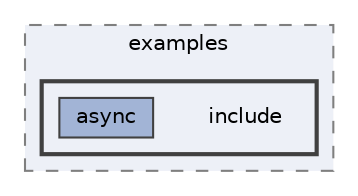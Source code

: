 digraph "include"
{
 // LATEX_PDF_SIZE
  bgcolor="transparent";
  edge [fontname=Helvetica,fontsize=10,labelfontname=Helvetica,labelfontsize=10];
  node [fontname=Helvetica,fontsize=10,shape=box,height=0.2,width=0.4];
  compound=true
  subgraph clusterdir_00567eee8dda9519c00268c45a031ae4 {
    graph [ bgcolor="#edf0f7", pencolor="grey50", label="examples", fontname=Helvetica,fontsize=10 style="filled,dashed", URL="dir_00567eee8dda9519c00268c45a031ae4.html",tooltip=""]
  subgraph clusterdir_2ca6aeb6373a2c69ec6dc370e52a0cae {
    graph [ bgcolor="#edf0f7", pencolor="grey25", label="", fontname=Helvetica,fontsize=10 style="filled,bold", URL="dir_2ca6aeb6373a2c69ec6dc370e52a0cae.html",tooltip=""]
    dir_2ca6aeb6373a2c69ec6dc370e52a0cae [shape=plaintext, label="include"];
  dir_4489516515ba962c21a5d9754c52ca88 [label="async", fillcolor="#a2b4d6", color="grey25", style="filled", URL="dir_4489516515ba962c21a5d9754c52ca88.html",tooltip=""];
  }
  }
}

